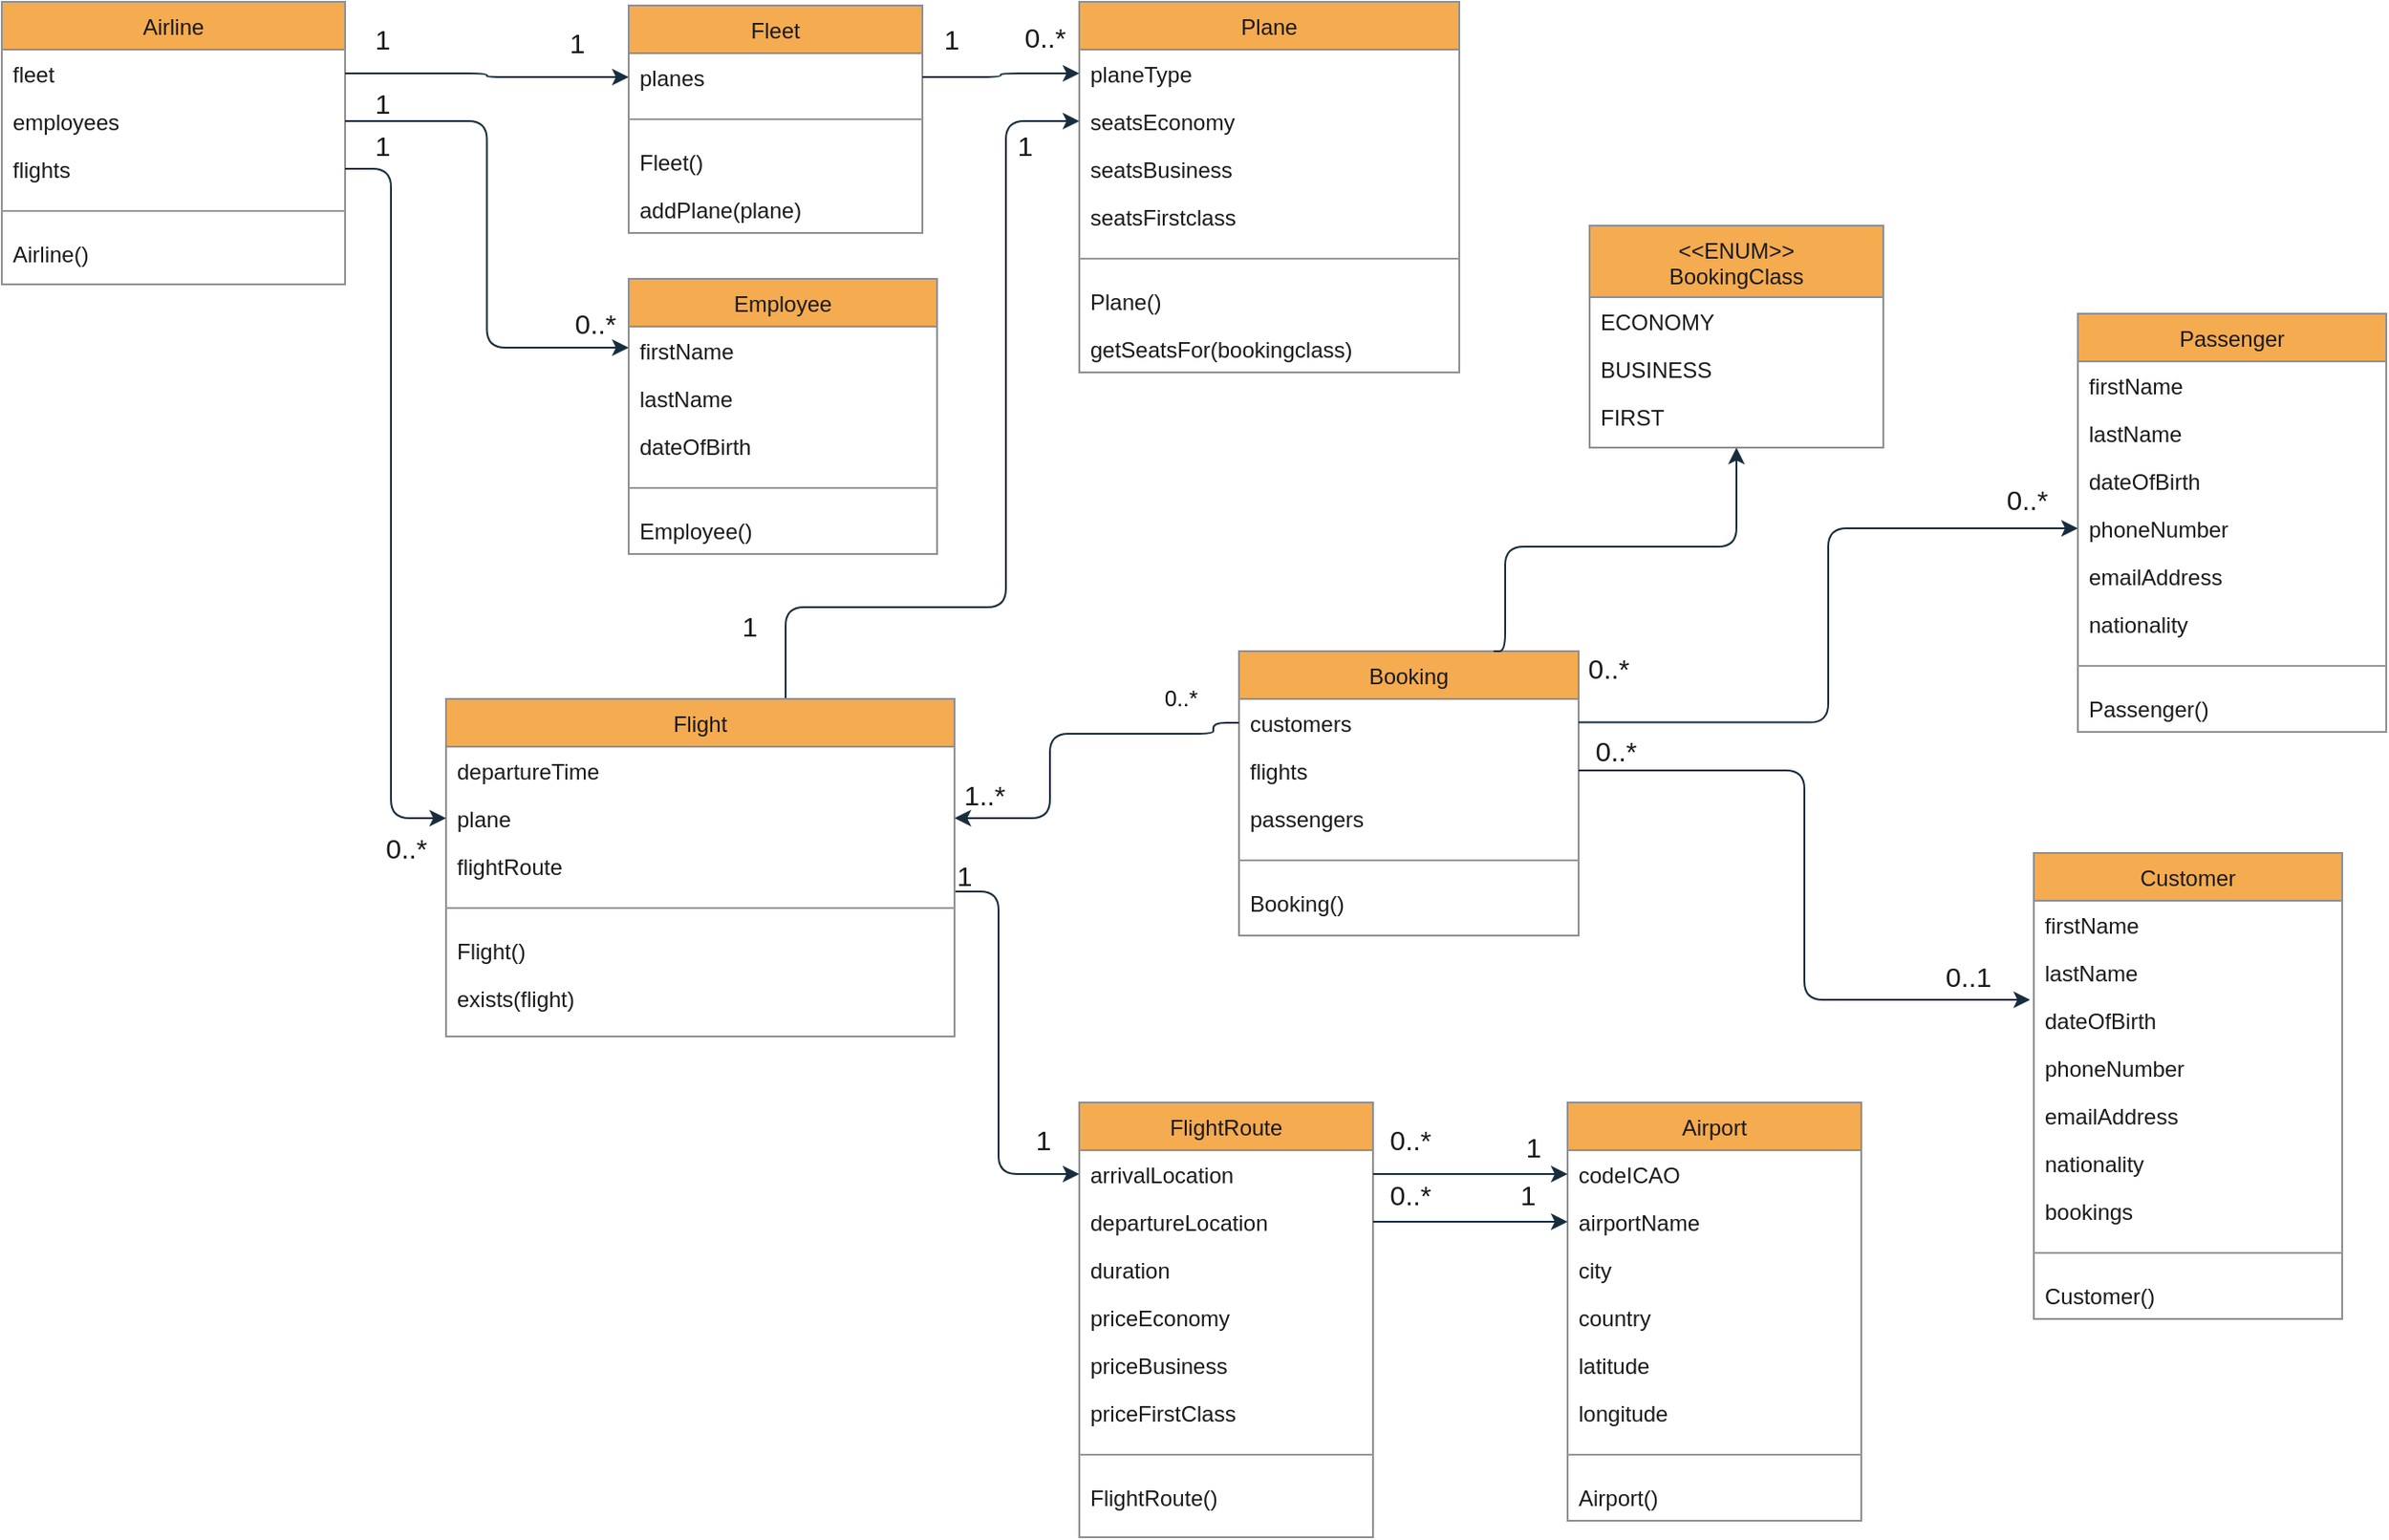 <mxfile version="14.7.4" type="embed"><diagram id="C5RBs43oDa-KdzZeNtuy" name="Page-1"><mxGraphModel dx="1467" dy="1069" grid="0" gridSize="10" guides="1" tooltips="1" connect="1" arrows="1" fold="1" page="1" pageScale="1" pageWidth="2339" pageHeight="3300" background="#ffffff" math="0" shadow="0"><root><mxCell id="WIyWlLk6GJQsqaUBKTNV-0"/><mxCell id="WIyWlLk6GJQsqaUBKTNV-1" parent="WIyWlLk6GJQsqaUBKTNV-0"/><mxCell id="zkfFHV4jXpPFQw0GAbJ--17" value="Airline" style="swimlane;fontStyle=0;align=center;verticalAlign=top;childLayout=stackLayout;horizontal=1;startSize=26;horizontalStack=0;resizeParent=1;resizeLast=0;collapsible=1;marginBottom=0;shadow=0;strokeWidth=1;fillColor=#F5AB50;strokeColor=#909090;fontColor=#1A1A1A;" parent="WIyWlLk6GJQsqaUBKTNV-1" vertex="1"><mxGeometry x="533" y="520" width="187" height="154" as="geometry"><mxRectangle x="560" y="520" width="160" height="26" as="alternateBounds"/></mxGeometry></mxCell><mxCell id="zkfFHV4jXpPFQw0GAbJ--20" value="fleet" style="text;align=left;verticalAlign=top;spacingLeft=4;spacingRight=4;overflow=hidden;rotatable=0;points=[[0,0.5],[1,0.5]];portConstraint=eastwest;shadow=0;html=0;fontColor=#1A1A1A;" parent="zkfFHV4jXpPFQw0GAbJ--17" vertex="1"><mxGeometry y="26" width="187" height="26" as="geometry"/></mxCell><mxCell id="zkfFHV4jXpPFQw0GAbJ--21" value="employees " style="text;align=left;verticalAlign=top;spacingLeft=4;spacingRight=4;overflow=hidden;rotatable=0;points=[[0,0.5],[1,0.5]];portConstraint=eastwest;shadow=0;html=0;fontColor=#1A1A1A;" parent="zkfFHV4jXpPFQw0GAbJ--17" vertex="1"><mxGeometry y="52" width="187" height="26" as="geometry"/></mxCell><mxCell id="zkfFHV4jXpPFQw0GAbJ--22" value="flights" style="text;align=left;verticalAlign=top;spacingLeft=4;spacingRight=4;overflow=hidden;rotatable=0;points=[[0,0.5],[1,0.5]];portConstraint=eastwest;shadow=0;html=0;fontColor=#1A1A1A;" parent="zkfFHV4jXpPFQw0GAbJ--17" vertex="1"><mxGeometry y="78" width="187" height="26" as="geometry"/></mxCell><mxCell id="HoxNiRwLISyxpea-4E4_-16" value="" style="verticalLabelPosition=bottom;shadow=0;dashed=0;align=center;html=1;verticalAlign=top;strokeWidth=1;shape=mxgraph.mockup.markup.line;strokeColor=#999999;" parent="zkfFHV4jXpPFQw0GAbJ--17" vertex="1"><mxGeometry y="104" width="187" height="20" as="geometry"/></mxCell><mxCell id="HoxNiRwLISyxpea-4E4_-14" value="Airline()" style="text;align=left;verticalAlign=top;spacingLeft=4;spacingRight=4;overflow=hidden;rotatable=0;points=[[0,0.5],[1,0.5]];portConstraint=eastwest;shadow=0;html=0;fontColor=#1A1A1A;" parent="zkfFHV4jXpPFQw0GAbJ--17" vertex="1"><mxGeometry y="124" width="187" height="26" as="geometry"/></mxCell><mxCell id="qUsb-Or9NkMAYd_KjXbj-0" value="Employee" style="swimlane;fontStyle=0;align=center;verticalAlign=top;childLayout=stackLayout;horizontal=1;startSize=26;horizontalStack=0;resizeParent=1;resizeLast=0;collapsible=1;marginBottom=0;shadow=0;strokeWidth=1;fillColor=#F5AB50;strokeColor=#909090;fontColor=#1A1A1A;" parent="WIyWlLk6GJQsqaUBKTNV-1" vertex="1"><mxGeometry x="874.5" y="671" width="168" height="150" as="geometry"><mxRectangle x="230" y="140" width="160" height="26" as="alternateBounds"/></mxGeometry></mxCell><mxCell id="qUsb-Or9NkMAYd_KjXbj-1" value="firstName" style="text;align=left;verticalAlign=top;spacingLeft=4;spacingRight=4;overflow=hidden;rotatable=0;points=[[0,0.5],[1,0.5]];portConstraint=eastwest;fontColor=#1A1A1A;" parent="qUsb-Or9NkMAYd_KjXbj-0" vertex="1"><mxGeometry y="26" width="168" height="26" as="geometry"/></mxCell><mxCell id="qUsb-Or9NkMAYd_KjXbj-2" value="lastName" style="text;align=left;verticalAlign=top;spacingLeft=4;spacingRight=4;overflow=hidden;rotatable=0;points=[[0,0.5],[1,0.5]];portConstraint=eastwest;shadow=0;html=0;fontColor=#1A1A1A;" parent="qUsb-Or9NkMAYd_KjXbj-0" vertex="1"><mxGeometry y="52" width="168" height="26" as="geometry"/></mxCell><mxCell id="qUsb-Or9NkMAYd_KjXbj-3" value="dateOfBirth" style="text;align=left;verticalAlign=top;spacingLeft=4;spacingRight=4;overflow=hidden;rotatable=0;points=[[0,0.5],[1,0.5]];portConstraint=eastwest;shadow=0;html=0;fontColor=#1A1A1A;" parent="qUsb-Or9NkMAYd_KjXbj-0" vertex="1"><mxGeometry y="78" width="168" height="26" as="geometry"/></mxCell><mxCell id="HoxNiRwLISyxpea-4E4_-23" value="" style="verticalLabelPosition=bottom;shadow=0;dashed=0;align=center;html=1;verticalAlign=top;strokeWidth=1;shape=mxgraph.mockup.markup.line;strokeColor=#999999;" parent="qUsb-Or9NkMAYd_KjXbj-0" vertex="1"><mxGeometry y="104" width="168" height="20" as="geometry"/></mxCell><mxCell id="HoxNiRwLISyxpea-4E4_-24" value="Employee()" style="text;align=left;verticalAlign=top;spacingLeft=4;spacingRight=4;overflow=hidden;rotatable=0;points=[[0,0.5],[1,0.5]];portConstraint=eastwest;shadow=0;html=0;fontColor=#1A1A1A;" parent="qUsb-Or9NkMAYd_KjXbj-0" vertex="1"><mxGeometry y="124" width="168" height="26" as="geometry"/></mxCell><mxCell id="qUsb-Or9NkMAYd_KjXbj-7" value="Fleet" style="swimlane;fontStyle=0;align=center;verticalAlign=top;childLayout=stackLayout;horizontal=1;startSize=26;horizontalStack=0;resizeParent=1;resizeLast=0;collapsible=1;marginBottom=0;shadow=0;strokeWidth=1;fillColor=#F5AB50;strokeColor=#909090;fontColor=#1A1A1A;" parent="WIyWlLk6GJQsqaUBKTNV-1" vertex="1"><mxGeometry x="874.5" y="522" width="160" height="124" as="geometry"><mxRectangle x="230" y="140" width="160" height="26" as="alternateBounds"/></mxGeometry></mxCell><mxCell id="qUsb-Or9NkMAYd_KjXbj-8" value="planes" style="text;align=left;verticalAlign=top;spacingLeft=4;spacingRight=4;overflow=hidden;rotatable=0;points=[[0,0.5],[1,0.5]];portConstraint=eastwest;fontColor=#1A1A1A;" parent="qUsb-Or9NkMAYd_KjXbj-7" vertex="1"><mxGeometry y="26" width="160" height="26" as="geometry"/></mxCell><mxCell id="HoxNiRwLISyxpea-4E4_-19" value="" style="verticalLabelPosition=bottom;shadow=0;dashed=0;align=center;html=1;verticalAlign=top;strokeWidth=1;shape=mxgraph.mockup.markup.line;strokeColor=#999999;" parent="qUsb-Or9NkMAYd_KjXbj-7" vertex="1"><mxGeometry y="52" width="160" height="20" as="geometry"/></mxCell><mxCell id="HoxNiRwLISyxpea-4E4_-36" value="Fleet()" style="text;align=left;verticalAlign=top;spacingLeft=4;spacingRight=4;overflow=hidden;rotatable=0;points=[[0,0.5],[1,0.5]];portConstraint=eastwest;shadow=0;html=0;fontColor=#1A1A1A;" parent="qUsb-Or9NkMAYd_KjXbj-7" vertex="1"><mxGeometry y="72" width="160" height="26" as="geometry"/></mxCell><mxCell id="HoxNiRwLISyxpea-4E4_-15" value="addPlane(plane)" style="text;align=left;verticalAlign=top;spacingLeft=4;spacingRight=4;overflow=hidden;rotatable=0;points=[[0,0.5],[1,0.5]];portConstraint=eastwest;shadow=0;html=0;fontColor=#1A1A1A;" parent="qUsb-Or9NkMAYd_KjXbj-7" vertex="1"><mxGeometry y="98" width="160" height="26" as="geometry"/></mxCell><mxCell id="qUsb-Or9NkMAYd_KjXbj-13" value="Plane" style="swimlane;fontStyle=0;align=center;verticalAlign=top;childLayout=stackLayout;horizontal=1;startSize=26;horizontalStack=0;resizeParent=1;resizeLast=0;collapsible=1;marginBottom=0;shadow=0;strokeWidth=1;fillColor=#F5AB50;strokeColor=#909090;fontColor=#1A1A1A;" parent="WIyWlLk6GJQsqaUBKTNV-1" vertex="1"><mxGeometry x="1120" y="520" width="207" height="202" as="geometry"><mxRectangle x="230" y="140" width="160" height="26" as="alternateBounds"/></mxGeometry></mxCell><mxCell id="qUsb-Or9NkMAYd_KjXbj-14" value="planeType" style="text;align=left;verticalAlign=top;spacingLeft=4;spacingRight=4;overflow=hidden;rotatable=0;points=[[0,0.5],[1,0.5]];portConstraint=eastwest;fontColor=#1A1A1A;" parent="qUsb-Or9NkMAYd_KjXbj-13" vertex="1"><mxGeometry y="26" width="207" height="26" as="geometry"/></mxCell><mxCell id="qUsb-Or9NkMAYd_KjXbj-15" value="seatsEconomy" style="text;align=left;verticalAlign=top;spacingLeft=4;spacingRight=4;overflow=hidden;rotatable=0;points=[[0,0.5],[1,0.5]];portConstraint=eastwest;shadow=0;html=0;fontColor=#1A1A1A;" parent="qUsb-Or9NkMAYd_KjXbj-13" vertex="1"><mxGeometry y="52" width="207" height="26" as="geometry"/></mxCell><mxCell id="qUsb-Or9NkMAYd_KjXbj-16" value="seatsBusiness" style="text;align=left;verticalAlign=top;spacingLeft=4;spacingRight=4;overflow=hidden;rotatable=0;points=[[0,0.5],[1,0.5]];portConstraint=eastwest;shadow=0;html=0;fontColor=#1A1A1A;" parent="qUsb-Or9NkMAYd_KjXbj-13" vertex="1"><mxGeometry y="78" width="207" height="26" as="geometry"/></mxCell><mxCell id="qUsb-Or9NkMAYd_KjXbj-17" value="seatsFirstclass" style="text;align=left;verticalAlign=top;spacingLeft=4;spacingRight=4;overflow=hidden;rotatable=0;points=[[0,0.5],[1,0.5]];portConstraint=eastwest;shadow=0;html=0;fontColor=#1A1A1A;" parent="qUsb-Or9NkMAYd_KjXbj-13" vertex="1"><mxGeometry y="104" width="207" height="26" as="geometry"/></mxCell><mxCell id="HoxNiRwLISyxpea-4E4_-21" value="" style="verticalLabelPosition=bottom;shadow=0;dashed=0;align=center;html=1;verticalAlign=top;strokeWidth=1;shape=mxgraph.mockup.markup.line;strokeColor=#999999;" parent="qUsb-Or9NkMAYd_KjXbj-13" vertex="1"><mxGeometry y="130" width="207" height="20" as="geometry"/></mxCell><mxCell id="HoxNiRwLISyxpea-4E4_-20" value="Plane()" style="text;align=left;verticalAlign=top;spacingLeft=4;spacingRight=4;overflow=hidden;rotatable=0;points=[[0,0.5],[1,0.5]];portConstraint=eastwest;shadow=0;html=0;fontColor=#1A1A1A;" parent="qUsb-Or9NkMAYd_KjXbj-13" vertex="1"><mxGeometry y="150" width="207" height="26" as="geometry"/></mxCell><mxCell id="HoxNiRwLISyxpea-4E4_-22" value="getSeatsFor(bookingclass)" style="text;align=left;verticalAlign=top;spacingLeft=4;spacingRight=4;overflow=hidden;rotatable=0;points=[[0,0.5],[1,0.5]];portConstraint=eastwest;shadow=0;html=0;fontColor=#1A1A1A;" parent="qUsb-Or9NkMAYd_KjXbj-13" vertex="1"><mxGeometry y="176" width="207" height="26" as="geometry"/></mxCell><mxCell id="qUsb-Or9NkMAYd_KjXbj-19" value="Booking" style="swimlane;fontStyle=0;align=center;verticalAlign=top;childLayout=stackLayout;horizontal=1;startSize=26;horizontalStack=0;resizeParent=1;resizeLast=0;collapsible=1;marginBottom=0;shadow=0;strokeWidth=1;fillColor=#F5AB50;strokeColor=#909090;fontColor=#1A1A1A;" parent="WIyWlLk6GJQsqaUBKTNV-1" vertex="1"><mxGeometry x="1207" y="874" width="185" height="155" as="geometry"><mxRectangle x="230" y="140" width="160" height="26" as="alternateBounds"/></mxGeometry></mxCell><mxCell id="qUsb-Or9NkMAYd_KjXbj-40" value="customers" style="text;align=left;verticalAlign=top;spacingLeft=4;spacingRight=4;overflow=hidden;rotatable=0;points=[[0,0.5],[1,0.5]];portConstraint=eastwest;fontColor=#1A1A1A;" parent="qUsb-Or9NkMAYd_KjXbj-19" vertex="1"><mxGeometry y="26" width="185" height="26" as="geometry"/></mxCell><mxCell id="qUsb-Or9NkMAYd_KjXbj-79" value="flights" style="text;align=left;verticalAlign=top;spacingLeft=4;spacingRight=4;overflow=hidden;rotatable=0;points=[[0,0.5],[1,0.5]];portConstraint=eastwest;fontColor=#1A1A1A;" parent="qUsb-Or9NkMAYd_KjXbj-19" vertex="1"><mxGeometry y="52" width="185" height="26" as="geometry"/></mxCell><mxCell id="HoxNiRwLISyxpea-4E4_-47" value="passengers" style="text;align=left;verticalAlign=top;spacingLeft=4;spacingRight=4;overflow=hidden;rotatable=0;points=[[0,0.5],[1,0.5]];portConstraint=eastwest;fontColor=#1A1A1A;" parent="qUsb-Or9NkMAYd_KjXbj-19" vertex="1"><mxGeometry y="78" width="185" height="26" as="geometry"/></mxCell><mxCell id="HoxNiRwLISyxpea-4E4_-48" value="" style="verticalLabelPosition=bottom;shadow=0;dashed=0;align=center;html=1;verticalAlign=top;strokeWidth=1;shape=mxgraph.mockup.markup.line;strokeColor=#999999;" parent="qUsb-Or9NkMAYd_KjXbj-19" vertex="1"><mxGeometry y="104" width="185" height="20" as="geometry"/></mxCell><mxCell id="HoxNiRwLISyxpea-4E4_-54" value="Booking()" style="text;align=left;verticalAlign=top;spacingLeft=4;spacingRight=4;overflow=hidden;rotatable=0;points=[[0,0.5],[1,0.5]];portConstraint=eastwest;fontColor=#1A1A1A;" parent="qUsb-Or9NkMAYd_KjXbj-19" vertex="1"><mxGeometry y="124" width="185" height="26" as="geometry"/></mxCell><mxCell id="qUsb-Or9NkMAYd_KjXbj-80" style="edgeStyle=orthogonalEdgeStyle;orthogonalLoop=1;jettySize=auto;html=1;entryX=0;entryY=0.5;entryDx=0;entryDy=0;fontSize=15;strokeColor=#182E3E;fontColor=#1A1A1A;labelBackgroundColor=#EEEEEE;" parent="WIyWlLk6GJQsqaUBKTNV-1" source="qUsb-Or9NkMAYd_KjXbj-25" target="qUsb-Or9NkMAYd_KjXbj-15" edge="1"><mxGeometry relative="1" as="geometry"><Array as="points"><mxPoint x="960" y="850"/><mxPoint x="1080" y="850"/><mxPoint x="1080" y="585"/></Array></mxGeometry></mxCell><mxCell id="qUsb-Or9NkMAYd_KjXbj-25" value="Flight" style="swimlane;fontStyle=0;align=center;verticalAlign=top;childLayout=stackLayout;horizontal=1;startSize=26;horizontalStack=0;resizeParent=1;resizeLast=0;collapsible=1;marginBottom=0;shadow=0;strokeWidth=1;fillColor=#F5AB50;strokeColor=#909090;fontColor=#1A1A1A;" parent="WIyWlLk6GJQsqaUBKTNV-1" vertex="1"><mxGeometry x="775" y="900" width="277" height="184" as="geometry"><mxRectangle x="230" y="140" width="160" height="26" as="alternateBounds"/></mxGeometry></mxCell><mxCell id="qUsb-Or9NkMAYd_KjXbj-81" value="departureTime" style="text;align=left;verticalAlign=top;spacingLeft=4;spacingRight=4;overflow=hidden;rotatable=0;points=[[0,0.5],[1,0.5]];portConstraint=eastwest;fontColor=#1A1A1A;" parent="qUsb-Or9NkMAYd_KjXbj-25" vertex="1"><mxGeometry y="26" width="277" height="26" as="geometry"/></mxCell><mxCell id="qUsb-Or9NkMAYd_KjXbj-28" value="plane" style="text;align=left;verticalAlign=top;spacingLeft=4;spacingRight=4;overflow=hidden;rotatable=0;points=[[0,0.5],[1,0.5]];portConstraint=eastwest;fontColor=#1A1A1A;" parent="qUsb-Or9NkMAYd_KjXbj-25" vertex="1"><mxGeometry y="52" width="277" height="26" as="geometry"/></mxCell><mxCell id="qUsb-Or9NkMAYd_KjXbj-31" value="flightRoute" style="text;align=left;verticalAlign=top;spacingLeft=4;spacingRight=4;overflow=hidden;rotatable=0;points=[[0,0.5],[1,0.5]];portConstraint=eastwest;fontColor=#1A1A1A;" parent="qUsb-Or9NkMAYd_KjXbj-25" vertex="1"><mxGeometry y="78" width="277" height="26" as="geometry"/></mxCell><mxCell id="HoxNiRwLISyxpea-4E4_-27" value="" style="verticalLabelPosition=bottom;shadow=0;dashed=0;align=center;html=1;verticalAlign=top;strokeWidth=1;shape=mxgraph.mockup.markup.line;strokeColor=#999999;" parent="qUsb-Or9NkMAYd_KjXbj-25" vertex="1"><mxGeometry y="104" width="277" height="20" as="geometry"/></mxCell><mxCell id="HoxNiRwLISyxpea-4E4_-28" value="Flight()" style="text;align=left;verticalAlign=top;spacingLeft=4;spacingRight=4;overflow=hidden;rotatable=0;points=[[0,0.5],[1,0.5]];portConstraint=eastwest;fontColor=#1A1A1A;" parent="qUsb-Or9NkMAYd_KjXbj-25" vertex="1"><mxGeometry y="124" width="277" height="26" as="geometry"/></mxCell><mxCell id="HoxNiRwLISyxpea-4E4_-30" value="exists(flight)" style="text;align=left;verticalAlign=top;spacingLeft=4;spacingRight=4;overflow=hidden;rotatable=0;points=[[0,0.5],[1,0.5]];portConstraint=eastwest;fontColor=#1A1A1A;" parent="qUsb-Or9NkMAYd_KjXbj-25" vertex="1"><mxGeometry y="150" width="277" height="26" as="geometry"/></mxCell><mxCell id="qUsb-Or9NkMAYd_KjXbj-26" value="FlightRoute" style="swimlane;fontStyle=0;align=center;verticalAlign=top;childLayout=stackLayout;horizontal=1;startSize=26;horizontalStack=0;resizeParent=1;resizeLast=0;collapsible=1;marginBottom=0;shadow=0;strokeWidth=1;fillColor=#F5AB50;strokeColor=#909090;fontColor=#1A1A1A;" parent="WIyWlLk6GJQsqaUBKTNV-1" vertex="1"><mxGeometry x="1120" y="1120" width="160" height="237" as="geometry"><mxRectangle x="230" y="140" width="160" height="26" as="alternateBounds"/></mxGeometry></mxCell><mxCell id="qUsb-Or9NkMAYd_KjXbj-41" value="arrivalLocation" style="text;align=left;verticalAlign=top;spacingLeft=4;spacingRight=4;overflow=hidden;rotatable=0;points=[[0,0.5],[1,0.5]];portConstraint=eastwest;fontColor=#1A1A1A;" parent="qUsb-Or9NkMAYd_KjXbj-26" vertex="1"><mxGeometry y="26" width="160" height="26" as="geometry"/></mxCell><mxCell id="qUsb-Or9NkMAYd_KjXbj-42" value="departureLocation" style="text;align=left;verticalAlign=top;spacingLeft=4;spacingRight=4;overflow=hidden;rotatable=0;points=[[0,0.5],[1,0.5]];portConstraint=eastwest;fontColor=#1A1A1A;" parent="qUsb-Or9NkMAYd_KjXbj-26" vertex="1"><mxGeometry y="52" width="160" height="26" as="geometry"/></mxCell><mxCell id="qUsb-Or9NkMAYd_KjXbj-43" value="duration" style="text;align=left;verticalAlign=top;spacingLeft=4;spacingRight=4;overflow=hidden;rotatable=0;points=[[0,0.5],[1,0.5]];portConstraint=eastwest;fontColor=#1A1A1A;" parent="qUsb-Or9NkMAYd_KjXbj-26" vertex="1"><mxGeometry y="78" width="160" height="26" as="geometry"/></mxCell><mxCell id="0" value="priceEconomy" style="text;align=left;verticalAlign=top;spacingLeft=4;spacingRight=4;overflow=hidden;rotatable=0;points=[[0,0.5],[1,0.5]];portConstraint=eastwest;fontColor=#1A1A1A;" parent="qUsb-Or9NkMAYd_KjXbj-26" vertex="1"><mxGeometry y="104" width="160" height="26" as="geometry"/></mxCell><mxCell id="qUsb-Or9NkMAYd_KjXbj-44" value="priceBusiness" style="text;align=left;verticalAlign=top;spacingLeft=4;spacingRight=4;overflow=hidden;rotatable=0;points=[[0,0.5],[1,0.5]];portConstraint=eastwest;fontColor=#1A1A1A;" parent="qUsb-Or9NkMAYd_KjXbj-26" vertex="1"><mxGeometry y="130" width="160" height="26" as="geometry"/></mxCell><mxCell id="1" value="priceFirstClass" style="text;align=left;verticalAlign=top;spacingLeft=4;spacingRight=4;overflow=hidden;rotatable=0;points=[[0,0.5],[1,0.5]];portConstraint=eastwest;fontColor=#1A1A1A;" parent="qUsb-Or9NkMAYd_KjXbj-26" vertex="1"><mxGeometry y="156" width="160" height="26" as="geometry"/></mxCell><mxCell id="HoxNiRwLISyxpea-4E4_-32" value="" style="verticalLabelPosition=bottom;shadow=0;dashed=0;align=center;html=1;verticalAlign=top;strokeWidth=1;shape=mxgraph.mockup.markup.line;strokeColor=#999999;" parent="qUsb-Or9NkMAYd_KjXbj-26" vertex="1"><mxGeometry y="182" width="160" height="20" as="geometry"/></mxCell><mxCell id="HoxNiRwLISyxpea-4E4_-31" value="FlightRoute()" style="text;align=left;verticalAlign=top;spacingLeft=4;spacingRight=4;overflow=hidden;rotatable=0;points=[[0,0.5],[1,0.5]];portConstraint=eastwest;fontColor=#1A1A1A;" parent="qUsb-Or9NkMAYd_KjXbj-26" vertex="1"><mxGeometry y="202" width="160" height="26" as="geometry"/></mxCell><mxCell id="qUsb-Or9NkMAYd_KjXbj-27" value="Airport" style="swimlane;fontStyle=0;align=center;verticalAlign=top;childLayout=stackLayout;horizontal=1;startSize=26;horizontalStack=0;resizeParent=1;resizeLast=0;collapsible=1;marginBottom=0;shadow=0;strokeWidth=1;fillColor=#F5AB50;strokeColor=#909090;fontColor=#1A1A1A;" parent="WIyWlLk6GJQsqaUBKTNV-1" vertex="1"><mxGeometry x="1386" y="1120" width="160" height="228" as="geometry"><mxRectangle x="230" y="140" width="160" height="26" as="alternateBounds"/></mxGeometry></mxCell><mxCell id="qUsb-Or9NkMAYd_KjXbj-45" value="codeICAO" style="text;align=left;verticalAlign=top;spacingLeft=4;spacingRight=4;overflow=hidden;rotatable=0;points=[[0,0.5],[1,0.5]];portConstraint=eastwest;fontColor=#1A1A1A;" parent="qUsb-Or9NkMAYd_KjXbj-27" vertex="1"><mxGeometry y="26" width="160" height="26" as="geometry"/></mxCell><mxCell id="qUsb-Or9NkMAYd_KjXbj-46" value="airportName" style="text;align=left;verticalAlign=top;spacingLeft=4;spacingRight=4;overflow=hidden;rotatable=0;points=[[0,0.5],[1,0.5]];portConstraint=eastwest;fontColor=#1A1A1A;" parent="qUsb-Or9NkMAYd_KjXbj-27" vertex="1"><mxGeometry y="52" width="160" height="26" as="geometry"/></mxCell><mxCell id="qUsb-Or9NkMAYd_KjXbj-47" value="city" style="text;align=left;verticalAlign=top;spacingLeft=4;spacingRight=4;overflow=hidden;rotatable=0;points=[[0,0.5],[1,0.5]];portConstraint=eastwest;fontColor=#1A1A1A;" parent="qUsb-Or9NkMAYd_KjXbj-27" vertex="1"><mxGeometry y="78" width="160" height="26" as="geometry"/></mxCell><mxCell id="qUsb-Or9NkMAYd_KjXbj-48" value="country" style="text;align=left;verticalAlign=top;spacingLeft=4;spacingRight=4;overflow=hidden;rotatable=0;points=[[0,0.5],[1,0.5]];portConstraint=eastwest;fontColor=#1A1A1A;" parent="qUsb-Or9NkMAYd_KjXbj-27" vertex="1"><mxGeometry y="104" width="160" height="26" as="geometry"/></mxCell><mxCell id="qUsb-Or9NkMAYd_KjXbj-49" value="latitude" style="text;align=left;verticalAlign=top;spacingLeft=4;spacingRight=4;overflow=hidden;rotatable=0;points=[[0,0.5],[1,0.5]];portConstraint=eastwest;fontColor=#1A1A1A;" parent="qUsb-Or9NkMAYd_KjXbj-27" vertex="1"><mxGeometry y="130" width="160" height="26" as="geometry"/></mxCell><mxCell id="qUsb-Or9NkMAYd_KjXbj-50" value="longitude" style="text;align=left;verticalAlign=top;spacingLeft=4;spacingRight=4;overflow=hidden;rotatable=0;points=[[0,0.5],[1,0.5]];portConstraint=eastwest;fontColor=#1A1A1A;" parent="qUsb-Or9NkMAYd_KjXbj-27" vertex="1"><mxGeometry y="156" width="160" height="26" as="geometry"/></mxCell><mxCell id="HoxNiRwLISyxpea-4E4_-34" value="" style="verticalLabelPosition=bottom;shadow=0;dashed=0;align=center;html=1;verticalAlign=top;strokeWidth=1;shape=mxgraph.mockup.markup.line;strokeColor=#999999;" parent="qUsb-Or9NkMAYd_KjXbj-27" vertex="1"><mxGeometry y="182" width="160" height="20" as="geometry"/></mxCell><mxCell id="HoxNiRwLISyxpea-4E4_-33" value="Airport()" style="text;align=left;verticalAlign=top;spacingLeft=4;spacingRight=4;overflow=hidden;rotatable=0;points=[[0,0.5],[1,0.5]];portConstraint=eastwest;fontColor=#1A1A1A;" parent="qUsb-Or9NkMAYd_KjXbj-27" vertex="1"><mxGeometry y="202" width="160" height="26" as="geometry"/></mxCell><mxCell id="qUsb-Or9NkMAYd_KjXbj-51" style="edgeStyle=orthogonalEdgeStyle;orthogonalLoop=1;jettySize=auto;html=1;entryX=0;entryY=0.5;entryDx=0;entryDy=0;exitX=1;exitY=0.5;exitDx=0;exitDy=0;strokeColor=#182E3E;fontColor=#1A1A1A;labelBackgroundColor=#EEEEEE;" parent="WIyWlLk6GJQsqaUBKTNV-1" source="zkfFHV4jXpPFQw0GAbJ--20" target="qUsb-Or9NkMAYd_KjXbj-8" edge="1"><mxGeometry relative="1" as="geometry"/></mxCell><mxCell id="qUsb-Or9NkMAYd_KjXbj-52" value="1" style="edgeLabel;html=1;align=center;verticalAlign=middle;resizable=0;points=[];fontSize=15;labelBackgroundColor=none;fontColor=#1A1A1A;" parent="qUsb-Or9NkMAYd_KjXbj-51" vertex="1" connectable="0"><mxGeometry x="0.263" y="-3" relative="1" as="geometry"><mxPoint x="29" y="-22" as="offset"/></mxGeometry></mxCell><mxCell id="qUsb-Or9NkMAYd_KjXbj-53" value="1" style="edgeLabel;html=1;align=center;verticalAlign=middle;resizable=0;points=[];fontSize=15;labelBackgroundColor=none;fontColor=#1A1A1A;" parent="WIyWlLk6GJQsqaUBKTNV-1" vertex="1" connectable="0"><mxGeometry x="740.003" y="540" as="geometry"/></mxCell><mxCell id="qUsb-Or9NkMAYd_KjXbj-54" style="edgeStyle=orthogonalEdgeStyle;orthogonalLoop=1;jettySize=auto;html=1;entryX=0;entryY=0.5;entryDx=0;entryDy=0;fontSize=15;strokeColor=#182E3E;fontColor=#1A1A1A;labelBackgroundColor=#EEEEEE;" parent="WIyWlLk6GJQsqaUBKTNV-1" source="qUsb-Or9NkMAYd_KjXbj-8" target="qUsb-Or9NkMAYd_KjXbj-14" edge="1"><mxGeometry relative="1" as="geometry"/></mxCell><mxCell id="qUsb-Or9NkMAYd_KjXbj-55" value="1" style="edgeLabel;html=1;align=center;verticalAlign=middle;resizable=0;points=[];fontSize=15;labelBackgroundColor=none;fontColor=#1A1A1A;" parent="WIyWlLk6GJQsqaUBKTNV-1" vertex="1" connectable="0"><mxGeometry x="1050.003" y="540" as="geometry"/></mxCell><mxCell id="qUsb-Or9NkMAYd_KjXbj-56" value="0..*" style="edgeLabel;html=1;align=center;verticalAlign=middle;resizable=0;points=[];fontSize=15;labelBackgroundColor=none;fontColor=#1A1A1A;" parent="WIyWlLk6GJQsqaUBKTNV-1" vertex="1" connectable="0"><mxGeometry x="1100.003" y="540" as="geometry"><mxPoint x="1" y="-1" as="offset"/></mxGeometry></mxCell><mxCell id="qUsb-Or9NkMAYd_KjXbj-57" style="edgeStyle=orthogonalEdgeStyle;orthogonalLoop=1;jettySize=auto;html=1;entryX=0;entryY=0.25;entryDx=0;entryDy=0;fontSize=15;strokeColor=#182E3E;fontColor=#1A1A1A;labelBackgroundColor=#EEEEEE;" parent="WIyWlLk6GJQsqaUBKTNV-1" source="zkfFHV4jXpPFQw0GAbJ--21" target="qUsb-Or9NkMAYd_KjXbj-0" edge="1"><mxGeometry relative="1" as="geometry"/></mxCell><mxCell id="qUsb-Or9NkMAYd_KjXbj-58" value="1" style="edgeLabel;html=1;align=center;verticalAlign=middle;resizable=0;points=[];fontSize=15;labelBackgroundColor=none;fontColor=#1A1A1A;" parent="WIyWlLk6GJQsqaUBKTNV-1" vertex="1" connectable="0"><mxGeometry x="740.003" y="575" as="geometry"/></mxCell><mxCell id="qUsb-Or9NkMAYd_KjXbj-59" value="0..*" style="edgeLabel;html=1;align=center;verticalAlign=middle;resizable=0;points=[];fontSize=15;labelBackgroundColor=none;fontColor=#1A1A1A;" parent="WIyWlLk6GJQsqaUBKTNV-1" vertex="1" connectable="0"><mxGeometry x="859.003" y="705" as="geometry"><mxPoint x="-3" y="-10" as="offset"/></mxGeometry></mxCell><mxCell id="qUsb-Or9NkMAYd_KjXbj-60" style="edgeStyle=orthogonalEdgeStyle;orthogonalLoop=1;jettySize=auto;html=1;fontSize=15;strokeColor=#182E3E;fontColor=#1A1A1A;labelBackgroundColor=#EEEEEE;entryX=0;entryY=0.5;entryDx=0;entryDy=0;" parent="WIyWlLk6GJQsqaUBKTNV-1" source="zkfFHV4jXpPFQw0GAbJ--22" target="qUsb-Or9NkMAYd_KjXbj-28" edge="1"><mxGeometry relative="1" as="geometry"><Array as="points"><mxPoint x="745" y="611"/><mxPoint x="745" y="965"/></Array><mxPoint x="694" y="1053" as="targetPoint"/></mxGeometry></mxCell><mxCell id="qUsb-Or9NkMAYd_KjXbj-61" value="1" style="edgeLabel;html=1;align=center;verticalAlign=middle;resizable=0;points=[];fontSize=15;labelBackgroundColor=none;fontColor=#1A1A1A;" parent="WIyWlLk6GJQsqaUBKTNV-1" vertex="1" connectable="0"><mxGeometry x="740.003" y="598" as="geometry"/></mxCell><mxCell id="qUsb-Or9NkMAYd_KjXbj-62" value="0..*" style="edgeLabel;html=1;align=center;verticalAlign=middle;resizable=0;points=[];fontSize=15;labelBackgroundColor=none;fontColor=#1A1A1A;" parent="WIyWlLk6GJQsqaUBKTNV-1" vertex="1" connectable="0"><mxGeometry x="799.003" y="975" as="geometry"><mxPoint x="-46" y="6" as="offset"/></mxGeometry></mxCell><mxCell id="qUsb-Or9NkMAYd_KjXbj-64" style="edgeStyle=orthogonalEdgeStyle;orthogonalLoop=1;jettySize=auto;html=1;entryX=1;entryY=0.5;entryDx=0;entryDy=0;fontSize=15;strokeColor=#182E3E;fontColor=#1A1A1A;labelBackgroundColor=#EEEEEE;exitX=0;exitY=0.5;exitDx=0;exitDy=0;" parent="WIyWlLk6GJQsqaUBKTNV-1" source="qUsb-Or9NkMAYd_KjXbj-40" target="qUsb-Or9NkMAYd_KjXbj-28" edge="1"><mxGeometry relative="1" as="geometry"><mxPoint x="1120" y="919" as="targetPoint"/><Array as="points"><mxPoint x="1193" y="913"/><mxPoint x="1193" y="919"/><mxPoint x="1104" y="919"/><mxPoint x="1104" y="965"/></Array><mxPoint x="1196" y="1002" as="sourcePoint"/></mxGeometry></mxCell><mxCell id="qUsb-Or9NkMAYd_KjXbj-65" style="edgeStyle=orthogonalEdgeStyle;orthogonalLoop=1;jettySize=auto;html=1;entryX=0;entryY=0.5;entryDx=0;entryDy=0;fontSize=15;strokeColor=#182E3E;fontColor=#1A1A1A;labelBackgroundColor=#EEEEEE;exitX=1.002;exitY=1.038;exitDx=0;exitDy=0;exitPerimeter=0;" parent="WIyWlLk6GJQsqaUBKTNV-1" source="qUsb-Or9NkMAYd_KjXbj-31" target="qUsb-Or9NkMAYd_KjXbj-41" edge="1"><mxGeometry relative="1" as="geometry"><Array as="points"><mxPoint x="1076" y="1005"/><mxPoint x="1076" y="1159"/></Array></mxGeometry></mxCell><mxCell id="qUsb-Or9NkMAYd_KjXbj-66" style="edgeStyle=orthogonalEdgeStyle;orthogonalLoop=1;jettySize=auto;html=1;entryX=0;entryY=0.5;entryDx=0;entryDy=0;fontSize=15;strokeColor=#182E3E;fontColor=#1A1A1A;labelBackgroundColor=#EEEEEE;exitX=1;exitY=0.5;exitDx=0;exitDy=0;" parent="WIyWlLk6GJQsqaUBKTNV-1" source="qUsb-Or9NkMAYd_KjXbj-79" edge="1"><mxGeometry relative="1" as="geometry"><mxPoint x="1638" y="1064" as="targetPoint"/><Array as="points"><mxPoint x="1515" y="939"/><mxPoint x="1515" y="1064"/></Array></mxGeometry></mxCell><mxCell id="qUsb-Or9NkMAYd_KjXbj-67" style="edgeStyle=orthogonalEdgeStyle;orthogonalLoop=1;jettySize=auto;html=1;entryX=0;entryY=0.5;entryDx=0;entryDy=0;fontSize=15;strokeColor=#182E3E;fontColor=#1A1A1A;labelBackgroundColor=#EEEEEE;" parent="WIyWlLk6GJQsqaUBKTNV-1" source="qUsb-Or9NkMAYd_KjXbj-41" target="qUsb-Or9NkMAYd_KjXbj-45" edge="1"><mxGeometry relative="1" as="geometry"/></mxCell><mxCell id="qUsb-Or9NkMAYd_KjXbj-68" style="edgeStyle=orthogonalEdgeStyle;orthogonalLoop=1;jettySize=auto;html=1;entryX=0;entryY=0.5;entryDx=0;entryDy=0;fontSize=15;strokeColor=#182E3E;fontColor=#1A1A1A;labelBackgroundColor=#EEEEEE;" parent="WIyWlLk6GJQsqaUBKTNV-1" source="qUsb-Or9NkMAYd_KjXbj-42" target="qUsb-Or9NkMAYd_KjXbj-46" edge="1"><mxGeometry relative="1" as="geometry"/></mxCell><mxCell id="qUsb-Or9NkMAYd_KjXbj-69" value="1..*" style="edgeLabel;html=1;align=center;verticalAlign=middle;resizable=0;points=[];fontSize=15;labelBackgroundColor=none;fontColor=#1A1A1A;" parent="WIyWlLk6GJQsqaUBKTNV-1" vertex="1" connectable="0"><mxGeometry x="1062.003" y="957" as="geometry"><mxPoint x="6" y="-5" as="offset"/></mxGeometry></mxCell><mxCell id="qUsb-Or9NkMAYd_KjXbj-71" value="0..*" style="edgeLabel;html=1;align=center;verticalAlign=middle;resizable=0;points=[];fontSize=15;labelBackgroundColor=none;fontColor=#1A1A1A;" parent="WIyWlLk6GJQsqaUBKTNV-1" vertex="1" connectable="0"><mxGeometry x="1412.003" y="928" as="geometry"/></mxCell><mxCell id="qUsb-Or9NkMAYd_KjXbj-73" value="1" style="edgeLabel;html=1;align=center;verticalAlign=middle;resizable=0;points=[];fontSize=15;labelBackgroundColor=none;fontColor=#1A1A1A;" parent="WIyWlLk6GJQsqaUBKTNV-1" vertex="1" connectable="0"><mxGeometry x="1060.003" y="984" as="geometry"><mxPoint x="-3" y="12" as="offset"/></mxGeometry></mxCell><mxCell id="qUsb-Or9NkMAYd_KjXbj-74" value="1" style="edgeLabel;html=1;align=center;verticalAlign=middle;resizable=0;points=[];fontSize=15;labelBackgroundColor=none;fontColor=#1A1A1A;" parent="WIyWlLk6GJQsqaUBKTNV-1" vertex="1" connectable="0"><mxGeometry x="1100.003" y="1140" as="geometry"/></mxCell><mxCell id="qUsb-Or9NkMAYd_KjXbj-75" value="1" style="edgeLabel;html=1;align=center;verticalAlign=middle;resizable=0;points=[];fontSize=15;labelBackgroundColor=none;fontColor=#1A1A1A;" parent="WIyWlLk6GJQsqaUBKTNV-1" vertex="1" connectable="0"><mxGeometry x="1403.003" y="1151" as="geometry"><mxPoint x="-36" y="-7" as="offset"/></mxGeometry></mxCell><mxCell id="qUsb-Or9NkMAYd_KjXbj-76" value="1" style="edgeLabel;html=1;align=center;verticalAlign=middle;resizable=0;points=[];fontSize=15;labelBackgroundColor=none;fontColor=#1A1A1A;" parent="WIyWlLk6GJQsqaUBKTNV-1" vertex="1" connectable="0"><mxGeometry x="1377.003" y="1170" as="geometry"><mxPoint x="-13" as="offset"/></mxGeometry></mxCell><mxCell id="qUsb-Or9NkMAYd_KjXbj-77" value="0..*" style="edgeLabel;html=1;align=center;verticalAlign=middle;resizable=0;points=[];fontSize=15;labelBackgroundColor=none;fontColor=#1A1A1A;" parent="WIyWlLk6GJQsqaUBKTNV-1" vertex="1" connectable="0"><mxGeometry x="1300.003" y="1140" as="geometry"/></mxCell><mxCell id="qUsb-Or9NkMAYd_KjXbj-78" value="0..*" style="edgeLabel;html=1;align=center;verticalAlign=middle;resizable=0;points=[];fontSize=15;labelBackgroundColor=none;fontColor=#1A1A1A;" parent="WIyWlLk6GJQsqaUBKTNV-1" vertex="1" connectable="0"><mxGeometry x="1300.003" y="1170" as="geometry"/></mxCell><mxCell id="qUsb-Or9NkMAYd_KjXbj-82" value="1" style="edgeLabel;html=1;align=center;verticalAlign=middle;resizable=0;points=[];fontSize=15;labelBackgroundColor=none;fontColor=#1A1A1A;" parent="WIyWlLk6GJQsqaUBKTNV-1" vertex="1" connectable="0"><mxGeometry x="1090.003" y="598" as="geometry"/></mxCell><mxCell id="qUsb-Or9NkMAYd_KjXbj-83" value="1" style="edgeLabel;html=1;align=center;verticalAlign=middle;resizable=0;points=[];fontSize=15;labelBackgroundColor=none;fontColor=#1A1A1A;" parent="WIyWlLk6GJQsqaUBKTNV-1" vertex="1" connectable="0"><mxGeometry x="940.003" y="860" as="geometry"/></mxCell><mxCell id="qUsb-Or9NkMAYd_KjXbj-84" value="0..1" style="edgeLabel;html=1;align=center;verticalAlign=middle;resizable=0;points=[];fontSize=15;labelBackgroundColor=none;fontColor=#1A1A1A;" parent="WIyWlLk6GJQsqaUBKTNV-1" vertex="1" connectable="0"><mxGeometry x="1608.003" y="1051" as="geometry"><mxPoint x="-4" as="offset"/></mxGeometry></mxCell><mxCell id="2" value="Passenger" style="swimlane;fontStyle=0;align=center;verticalAlign=top;childLayout=stackLayout;horizontal=1;startSize=26;horizontalStack=0;resizeParent=1;resizeLast=0;collapsible=1;marginBottom=0;shadow=0;strokeWidth=1;fillColor=#F5AB50;strokeColor=#909090;fontColor=#1A1A1A;" parent="WIyWlLk6GJQsqaUBKTNV-1" vertex="1"><mxGeometry x="1664" y="690" width="168" height="228" as="geometry"><mxRectangle x="230" y="140" width="160" height="26" as="alternateBounds"/></mxGeometry></mxCell><mxCell id="3" value="firstName" style="text;align=left;verticalAlign=top;spacingLeft=4;spacingRight=4;overflow=hidden;rotatable=0;points=[[0,0.5],[1,0.5]];portConstraint=eastwest;fontColor=#1A1A1A;" parent="2" vertex="1"><mxGeometry y="26" width="168" height="26" as="geometry"/></mxCell><mxCell id="4" value="lastName" style="text;align=left;verticalAlign=top;spacingLeft=4;spacingRight=4;overflow=hidden;rotatable=0;points=[[0,0.5],[1,0.5]];portConstraint=eastwest;fontColor=#1A1A1A;" parent="2" vertex="1"><mxGeometry y="52" width="168" height="26" as="geometry"/></mxCell><mxCell id="5" value="dateOfBirth" style="text;align=left;verticalAlign=top;spacingLeft=4;spacingRight=4;overflow=hidden;rotatable=0;points=[[0,0.5],[1,0.5]];portConstraint=eastwest;fontColor=#1A1A1A;" parent="2" vertex="1"><mxGeometry y="78" width="168" height="26" as="geometry"/></mxCell><mxCell id="6" value="phoneNumber" style="text;align=left;verticalAlign=top;spacingLeft=4;spacingRight=4;overflow=hidden;rotatable=0;points=[[0,0.5],[1,0.5]];portConstraint=eastwest;fontColor=#1A1A1A;" parent="2" vertex="1"><mxGeometry y="104" width="168" height="26" as="geometry"/></mxCell><mxCell id="7" value="emailAddress" style="text;align=left;verticalAlign=top;spacingLeft=4;spacingRight=4;overflow=hidden;rotatable=0;points=[[0,0.5],[1,0.5]];portConstraint=eastwest;fontColor=#1A1A1A;" parent="2" vertex="1"><mxGeometry y="130" width="168" height="26" as="geometry"/></mxCell><mxCell id="8" value="nationality" style="text;align=left;verticalAlign=top;spacingLeft=4;spacingRight=4;overflow=hidden;rotatable=0;points=[[0,0.5],[1,0.5]];portConstraint=eastwest;fontColor=#1A1A1A;" parent="2" vertex="1"><mxGeometry y="156" width="168" height="26" as="geometry"/></mxCell><mxCell id="HoxNiRwLISyxpea-4E4_-66" value="" style="verticalLabelPosition=bottom;shadow=0;dashed=0;align=center;html=1;verticalAlign=top;strokeWidth=1;shape=mxgraph.mockup.markup.line;strokeColor=#999999;" parent="2" vertex="1"><mxGeometry y="182" width="168" height="20" as="geometry"/></mxCell><mxCell id="HoxNiRwLISyxpea-4E4_-64" value="Passenger()" style="text;align=left;verticalAlign=top;spacingLeft=4;spacingRight=4;overflow=hidden;rotatable=0;points=[[0,0.5],[1,0.5]];portConstraint=eastwest;fontColor=#1A1A1A;" parent="2" vertex="1"><mxGeometry y="202" width="168" height="26" as="geometry"/></mxCell><mxCell id="HoxNiRwLISyxpea-4E4_-17" value="&lt;font color=&quot;#080808&quot;&gt;0..*&lt;/font&gt;" style="text;html=1;align=center;verticalAlign=middle;resizable=0;points=[];autosize=1;strokeColor=none;" parent="WIyWlLk6GJQsqaUBKTNV-1" vertex="1"><mxGeometry x="1161" y="891" width="28" height="18" as="geometry"/></mxCell><mxCell id="HoxNiRwLISyxpea-4E4_-25" value="0..*" style="edgeLabel;html=1;align=center;verticalAlign=middle;resizable=0;points=[];fontSize=15;labelBackgroundColor=none;fontColor=#1A1A1A;" parent="WIyWlLk6GJQsqaUBKTNV-1" vertex="1" connectable="0"><mxGeometry x="913.503" y="768" as="geometry"><mxPoint x="722" y="23" as="offset"/></mxGeometry></mxCell><mxCell id="HoxNiRwLISyxpea-4E4_-26" value="0..*" style="edgeLabel;html=1;align=center;verticalAlign=middle;resizable=0;points=[];fontSize=15;labelBackgroundColor=none;fontColor=#1A1A1A;" parent="WIyWlLk6GJQsqaUBKTNV-1" vertex="1" connectable="0"><mxGeometry x="686.003" y="860" as="geometry"><mxPoint x="722" y="23" as="offset"/></mxGeometry></mxCell><mxCell id="HoxNiRwLISyxpea-4E4_-37" value="&lt;&lt;ENUM&gt;&gt;&#10;BookingClass" style="swimlane;fontStyle=0;align=center;verticalAlign=top;childLayout=stackLayout;horizontal=1;startSize=39;horizontalStack=0;resizeParent=1;resizeLast=0;collapsible=1;marginBottom=0;shadow=0;strokeWidth=1;fillColor=#F5AB50;strokeColor=#909090;fontColor=#1A1A1A;" parent="WIyWlLk6GJQsqaUBKTNV-1" vertex="1"><mxGeometry x="1398" y="642" width="160" height="121" as="geometry"><mxRectangle x="230" y="140" width="160" height="26" as="alternateBounds"/></mxGeometry></mxCell><mxCell id="HoxNiRwLISyxpea-4E4_-38" value="ECONOMY" style="text;align=left;verticalAlign=top;spacingLeft=4;spacingRight=4;overflow=hidden;rotatable=0;points=[[0,0.5],[1,0.5]];portConstraint=eastwest;fontColor=#1A1A1A;" parent="HoxNiRwLISyxpea-4E4_-37" vertex="1"><mxGeometry y="39" width="160" height="26" as="geometry"/></mxCell><mxCell id="HoxNiRwLISyxpea-4E4_-39" value="BUSINESS" style="text;align=left;verticalAlign=top;spacingLeft=4;spacingRight=4;overflow=hidden;rotatable=0;points=[[0,0.5],[1,0.5]];portConstraint=eastwest;fontColor=#1A1A1A;" parent="HoxNiRwLISyxpea-4E4_-37" vertex="1"><mxGeometry y="65" width="160" height="26" as="geometry"/></mxCell><mxCell id="HoxNiRwLISyxpea-4E4_-40" value="FIRST" style="text;align=left;verticalAlign=top;spacingLeft=4;spacingRight=4;overflow=hidden;rotatable=0;points=[[0,0.5],[1,0.5]];portConstraint=eastwest;fontColor=#1A1A1A;" parent="HoxNiRwLISyxpea-4E4_-37" vertex="1"><mxGeometry y="91" width="160" height="26" as="geometry"/></mxCell><mxCell id="HoxNiRwLISyxpea-4E4_-45" style="edgeStyle=orthogonalEdgeStyle;orthogonalLoop=1;jettySize=auto;html=1;entryX=0;entryY=0.5;entryDx=0;entryDy=0;fontSize=15;strokeColor=#182E3E;fontColor=#1A1A1A;labelBackgroundColor=#EEEEEE;exitX=1;exitY=0.25;exitDx=0;exitDy=0;" parent="WIyWlLk6GJQsqaUBKTNV-1" source="qUsb-Or9NkMAYd_KjXbj-19" target="6" edge="1"><mxGeometry relative="1" as="geometry"><mxPoint x="1286" y="705" as="sourcePoint"/><mxPoint x="1532" y="856" as="targetPoint"/></mxGeometry></mxCell><mxCell id="HoxNiRwLISyxpea-4E4_-46" style="edgeStyle=orthogonalEdgeStyle;orthogonalLoop=1;jettySize=auto;html=1;entryX=0.5;entryY=1;entryDx=0;entryDy=0;fontSize=15;strokeColor=#182E3E;fontColor=#1A1A1A;labelBackgroundColor=#EEEEEE;exitX=0.75;exitY=0;exitDx=0;exitDy=0;" parent="WIyWlLk6GJQsqaUBKTNV-1" source="qUsb-Or9NkMAYd_KjXbj-19" target="HoxNiRwLISyxpea-4E4_-37" edge="1"><mxGeometry relative="1" as="geometry"><mxPoint x="1402" y="904" as="sourcePoint"/><mxPoint x="1674" y="817" as="targetPoint"/><Array as="points"><mxPoint x="1352" y="817"/><mxPoint x="1478" y="817"/></Array></mxGeometry></mxCell><mxCell id="HoxNiRwLISyxpea-4E4_-55" value="Customer" style="swimlane;fontStyle=0;align=center;verticalAlign=top;childLayout=stackLayout;horizontal=1;startSize=26;horizontalStack=0;resizeParent=1;resizeLast=0;collapsible=1;marginBottom=0;shadow=0;strokeWidth=1;fillColor=#F5AB50;strokeColor=#909090;fontColor=#1A1A1A;" parent="WIyWlLk6GJQsqaUBKTNV-1" vertex="1"><mxGeometry x="1640" y="984" width="168" height="254" as="geometry"><mxRectangle x="230" y="140" width="160" height="26" as="alternateBounds"/></mxGeometry></mxCell><mxCell id="HoxNiRwLISyxpea-4E4_-56" value="firstName" style="text;align=left;verticalAlign=top;spacingLeft=4;spacingRight=4;overflow=hidden;rotatable=0;points=[[0,0.5],[1,0.5]];portConstraint=eastwest;fontColor=#1A1A1A;" parent="HoxNiRwLISyxpea-4E4_-55" vertex="1"><mxGeometry y="26" width="168" height="26" as="geometry"/></mxCell><mxCell id="HoxNiRwLISyxpea-4E4_-57" value="lastName" style="text;align=left;verticalAlign=top;spacingLeft=4;spacingRight=4;overflow=hidden;rotatable=0;points=[[0,0.5],[1,0.5]];portConstraint=eastwest;fontColor=#1A1A1A;" parent="HoxNiRwLISyxpea-4E4_-55" vertex="1"><mxGeometry y="52" width="168" height="26" as="geometry"/></mxCell><mxCell id="HoxNiRwLISyxpea-4E4_-58" value="dateOfBirth" style="text;align=left;verticalAlign=top;spacingLeft=4;spacingRight=4;overflow=hidden;rotatable=0;points=[[0,0.5],[1,0.5]];portConstraint=eastwest;fontColor=#1A1A1A;" parent="HoxNiRwLISyxpea-4E4_-55" vertex="1"><mxGeometry y="78" width="168" height="26" as="geometry"/></mxCell><mxCell id="HoxNiRwLISyxpea-4E4_-59" value="phoneNumber" style="text;align=left;verticalAlign=top;spacingLeft=4;spacingRight=4;overflow=hidden;rotatable=0;points=[[0,0.5],[1,0.5]];portConstraint=eastwest;fontColor=#1A1A1A;" parent="HoxNiRwLISyxpea-4E4_-55" vertex="1"><mxGeometry y="104" width="168" height="26" as="geometry"/></mxCell><mxCell id="HoxNiRwLISyxpea-4E4_-60" value="emailAddress" style="text;align=left;verticalAlign=top;spacingLeft=4;spacingRight=4;overflow=hidden;rotatable=0;points=[[0,0.5],[1,0.5]];portConstraint=eastwest;fontColor=#1A1A1A;" parent="HoxNiRwLISyxpea-4E4_-55" vertex="1"><mxGeometry y="130" width="168" height="26" as="geometry"/></mxCell><mxCell id="HoxNiRwLISyxpea-4E4_-61" value="nationality" style="text;align=left;verticalAlign=top;spacingLeft=4;spacingRight=4;overflow=hidden;rotatable=0;points=[[0,0.5],[1,0.5]];portConstraint=eastwest;fontColor=#1A1A1A;" parent="HoxNiRwLISyxpea-4E4_-55" vertex="1"><mxGeometry y="156" width="168" height="26" as="geometry"/></mxCell><mxCell id="HoxNiRwLISyxpea-4E4_-62" value="bookings" style="text;align=left;verticalAlign=top;spacingLeft=4;spacingRight=4;overflow=hidden;rotatable=0;points=[[0,0.5],[1,0.5]];portConstraint=eastwest;fontColor=#1A1A1A;" parent="HoxNiRwLISyxpea-4E4_-55" vertex="1"><mxGeometry y="182" width="168" height="26" as="geometry"/></mxCell><mxCell id="HoxNiRwLISyxpea-4E4_-76" value="" style="verticalLabelPosition=bottom;shadow=0;dashed=0;align=center;html=1;verticalAlign=top;strokeWidth=1;shape=mxgraph.mockup.markup.line;strokeColor=#999999;" parent="HoxNiRwLISyxpea-4E4_-55" vertex="1"><mxGeometry y="208" width="168" height="20" as="geometry"/></mxCell><mxCell id="HoxNiRwLISyxpea-4E4_-63" value="Customer()" style="text;align=left;verticalAlign=top;spacingLeft=4;spacingRight=4;overflow=hidden;rotatable=0;points=[[0,0.5],[1,0.5]];portConstraint=eastwest;fontColor=#1A1A1A;" parent="HoxNiRwLISyxpea-4E4_-55" vertex="1"><mxGeometry y="228" width="168" height="26" as="geometry"/></mxCell></root></mxGraphModel></diagram></mxfile>